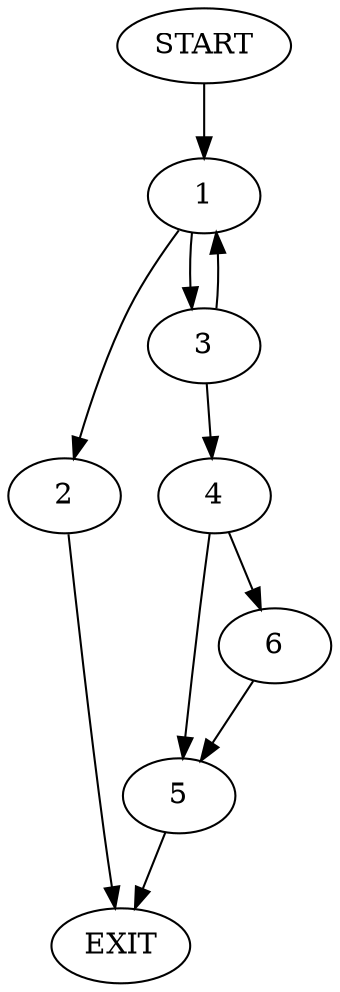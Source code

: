 digraph {
0 [label="START"]
7 [label="EXIT"]
0 -> 1
1 -> 2
1 -> 3
3 -> 1
3 -> 4
2 -> 7
4 -> 5
4 -> 6
5 -> 7
6 -> 5
}
